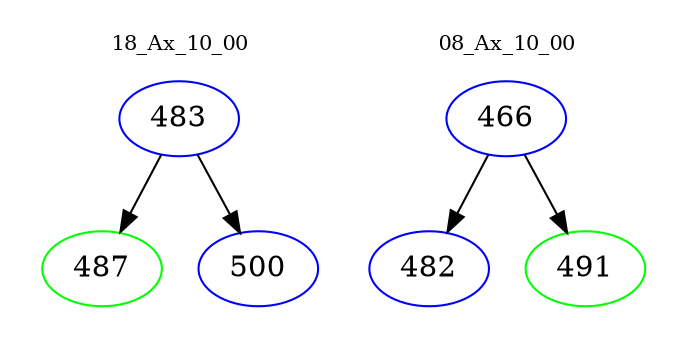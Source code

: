 digraph{
subgraph cluster_0 {
color = white
label = "18_Ax_10_00";
fontsize=10;
T0_483 [label="483", color="blue"]
T0_483 -> T0_487 [color="black"]
T0_487 [label="487", color="green"]
T0_483 -> T0_500 [color="black"]
T0_500 [label="500", color="blue"]
}
subgraph cluster_1 {
color = white
label = "08_Ax_10_00";
fontsize=10;
T1_466 [label="466", color="blue"]
T1_466 -> T1_482 [color="black"]
T1_482 [label="482", color="blue"]
T1_466 -> T1_491 [color="black"]
T1_491 [label="491", color="green"]
}
}
